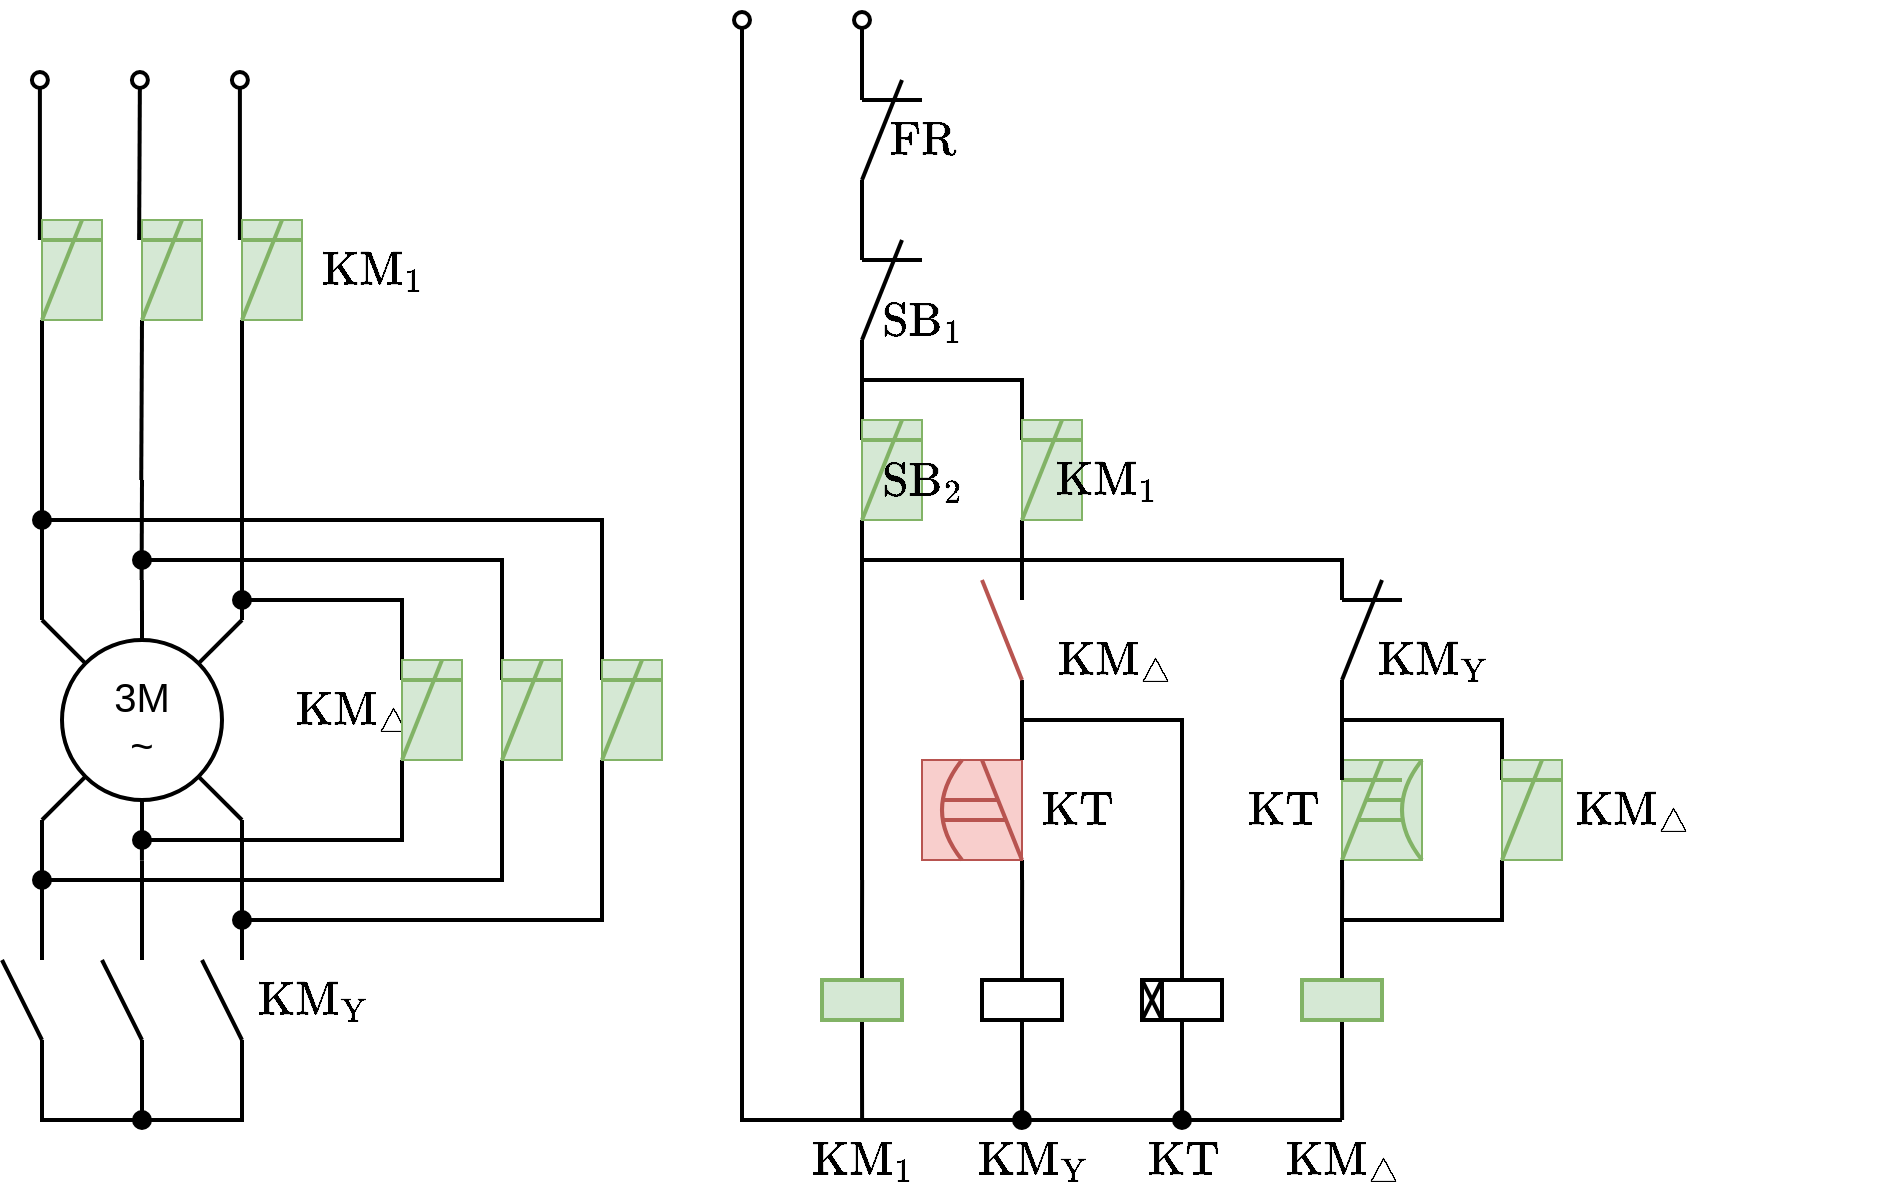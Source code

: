 <mxfile version="24.2.5" type="device">
  <diagram name="Page-1" id="7e0a89b8-554c-2b80-1dc8-d5c74ca68de4">
    <mxGraphModel dx="524" dy="919" grid="1" gridSize="10" guides="1" tooltips="1" connect="1" arrows="1" fold="1" page="1" pageScale="1" pageWidth="1100" pageHeight="850" background="none" math="1" shadow="0">
      <root>
        <mxCell id="0" />
        <mxCell id="1" parent="0" />
        <mxCell id="dWb-elCGC37nOu2pz1n8-22" value="" style="edgeStyle=none;orthogonalLoop=1;jettySize=auto;html=1;rounded=0;strokeWidth=2;endArrow=none;endFill=0;" parent="1" edge="1">
          <mxGeometry width="80" relative="1" as="geometry">
            <mxPoint x="110" y="690" as="sourcePoint" />
            <mxPoint x="210" y="690" as="targetPoint" />
            <Array as="points">
              <mxPoint x="110" y="730" />
              <mxPoint x="210" y="730" />
            </Array>
          </mxGeometry>
        </mxCell>
        <mxCell id="dWb-elCGC37nOu2pz1n8-23" value="" style="edgeStyle=none;orthogonalLoop=1;jettySize=auto;html=1;rounded=0;strokeWidth=2;endArrow=oval;endFill=1;startSize=8;endSize=8;" parent="1" edge="1">
          <mxGeometry width="80" relative="1" as="geometry">
            <mxPoint x="160" y="690" as="sourcePoint" />
            <mxPoint x="160" y="730" as="targetPoint" />
            <Array as="points" />
          </mxGeometry>
        </mxCell>
        <mxCell id="dWb-elCGC37nOu2pz1n8-24" value="" style="edgeStyle=none;orthogonalLoop=1;jettySize=auto;html=1;rounded=0;endArrow=none;endFill=0;strokeWidth=2;" parent="1" edge="1">
          <mxGeometry width="80" relative="1" as="geometry">
            <mxPoint x="110" y="690" as="sourcePoint" />
            <mxPoint x="90" y="650" as="targetPoint" />
            <Array as="points" />
          </mxGeometry>
        </mxCell>
        <mxCell id="dWb-elCGC37nOu2pz1n8-25" value="" style="edgeStyle=none;orthogonalLoop=1;jettySize=auto;html=1;rounded=0;endArrow=none;endFill=0;strokeWidth=2;" parent="1" edge="1">
          <mxGeometry width="80" relative="1" as="geometry">
            <mxPoint x="160" y="690" as="sourcePoint" />
            <mxPoint x="140" y="650" as="targetPoint" />
            <Array as="points" />
          </mxGeometry>
        </mxCell>
        <mxCell id="dWb-elCGC37nOu2pz1n8-26" value="" style="edgeStyle=none;orthogonalLoop=1;jettySize=auto;html=1;rounded=0;endArrow=none;endFill=0;strokeWidth=2;" parent="1" edge="1">
          <mxGeometry width="80" relative="1" as="geometry">
            <mxPoint x="210" y="690" as="sourcePoint" />
            <mxPoint x="190" y="650" as="targetPoint" />
            <Array as="points" />
          </mxGeometry>
        </mxCell>
        <mxCell id="dWb-elCGC37nOu2pz1n8-27" value="&lt;font style=&quot;font-size: 20px;&quot;&gt;$$\mathrm{KM_Y}$$&lt;/font&gt;" style="text;html=1;align=center;verticalAlign=middle;resizable=0;points=[];autosize=1;strokeColor=none;fillColor=none;" parent="1" vertex="1">
          <mxGeometry x="140" y="650" width="210" height="40" as="geometry" />
        </mxCell>
        <mxCell id="dWb-elCGC37nOu2pz1n8-35" value="" style="group" parent="1" vertex="1" connectable="0">
          <mxGeometry x="110" y="410" width="100.0" height="240" as="geometry" />
        </mxCell>
        <mxCell id="dWb-elCGC37nOu2pz1n8-36" value="" style="group" parent="dWb-elCGC37nOu2pz1n8-35" vertex="1" connectable="0">
          <mxGeometry x="5.684e-14" y="50.0" width="100" height="140.161" as="geometry" />
        </mxCell>
        <mxCell id="dWb-elCGC37nOu2pz1n8-37" style="rounded=0;orthogonalLoop=1;jettySize=auto;html=1;exitX=1;exitY=1;exitDx=0;exitDy=0;endArrow=none;endFill=0;strokeWidth=2;" parent="dWb-elCGC37nOu2pz1n8-36" source="dWb-elCGC37nOu2pz1n8-43" edge="1">
          <mxGeometry relative="1" as="geometry">
            <mxPoint x="100" y="120.0" as="targetPoint" />
          </mxGeometry>
        </mxCell>
        <mxCell id="dWb-elCGC37nOu2pz1n8-38" style="rounded=0;orthogonalLoop=1;jettySize=auto;html=1;exitX=1;exitY=0;exitDx=0;exitDy=0;endArrow=none;endFill=0;strokeWidth=2;" parent="dWb-elCGC37nOu2pz1n8-36" source="dWb-elCGC37nOu2pz1n8-43" edge="1">
          <mxGeometry relative="1" as="geometry">
            <mxPoint x="100" y="20.0" as="targetPoint" />
          </mxGeometry>
        </mxCell>
        <mxCell id="dWb-elCGC37nOu2pz1n8-39" style="rounded=0;orthogonalLoop=1;jettySize=auto;html=1;exitX=0.5;exitY=0;exitDx=0;exitDy=0;endArrow=none;endFill=0;strokeWidth=2;" parent="dWb-elCGC37nOu2pz1n8-36" source="dWb-elCGC37nOu2pz1n8-43" edge="1">
          <mxGeometry relative="1" as="geometry">
            <mxPoint x="49.968" as="targetPoint" />
          </mxGeometry>
        </mxCell>
        <mxCell id="dWb-elCGC37nOu2pz1n8-40" style="rounded=0;orthogonalLoop=1;jettySize=auto;html=1;exitX=0.5;exitY=1;exitDx=0;exitDy=0;endArrow=none;endFill=0;strokeWidth=2;" parent="dWb-elCGC37nOu2pz1n8-36" source="dWb-elCGC37nOu2pz1n8-43" edge="1">
          <mxGeometry relative="1" as="geometry">
            <mxPoint x="49.968" y="140.161" as="targetPoint" />
          </mxGeometry>
        </mxCell>
        <mxCell id="dWb-elCGC37nOu2pz1n8-41" style="rounded=0;orthogonalLoop=1;jettySize=auto;html=1;exitX=0;exitY=1;exitDx=0;exitDy=0;endArrow=none;endFill=0;strokeWidth=2;" parent="dWb-elCGC37nOu2pz1n8-36" source="dWb-elCGC37nOu2pz1n8-43" edge="1">
          <mxGeometry relative="1" as="geometry">
            <mxPoint y="120.0" as="targetPoint" />
          </mxGeometry>
        </mxCell>
        <mxCell id="dWb-elCGC37nOu2pz1n8-42" style="rounded=0;orthogonalLoop=1;jettySize=auto;html=1;exitX=0;exitY=0;exitDx=0;exitDy=0;endArrow=none;endFill=0;strokeWidth=2;" parent="dWb-elCGC37nOu2pz1n8-36" source="dWb-elCGC37nOu2pz1n8-43" edge="1">
          <mxGeometry relative="1" as="geometry">
            <mxPoint y="20.0" as="targetPoint" />
          </mxGeometry>
        </mxCell>
        <mxCell id="dWb-elCGC37nOu2pz1n8-43" value="&lt;font style=&quot;font-size: 20px;&quot;&gt;3M&lt;/font&gt;&lt;div&gt;&lt;span style=&quot;font-size: 20px;&quot;&gt;~&lt;/span&gt;&lt;/div&gt;" style="ellipse;whiteSpace=wrap;html=1;aspect=fixed;strokeWidth=2;" parent="dWb-elCGC37nOu2pz1n8-36" vertex="1">
          <mxGeometry x="10.0" y="30.0" width="80" height="80" as="geometry" />
        </mxCell>
        <mxCell id="dWb-elCGC37nOu2pz1n8-44" value="" style="edgeStyle=none;orthogonalLoop=1;jettySize=auto;html=1;rounded=0;strokeWidth=2;endArrow=none;endFill=0;" parent="dWb-elCGC37nOu2pz1n8-35" edge="1">
          <mxGeometry width="80" relative="1" as="geometry">
            <mxPoint y="70" as="sourcePoint" />
            <mxPoint as="targetPoint" />
            <Array as="points" />
          </mxGeometry>
        </mxCell>
        <mxCell id="dWb-elCGC37nOu2pz1n8-46" value="" style="edgeStyle=none;orthogonalLoop=1;jettySize=auto;html=1;rounded=0;strokeWidth=2;endArrow=none;endFill=0;" parent="dWb-elCGC37nOu2pz1n8-35" edge="1">
          <mxGeometry width="80" relative="1" as="geometry">
            <mxPoint x="100" y="70" as="sourcePoint" />
            <mxPoint x="100" as="targetPoint" />
            <Array as="points" />
          </mxGeometry>
        </mxCell>
        <mxCell id="dWb-elCGC37nOu2pz1n8-48" value="" style="edgeStyle=none;orthogonalLoop=1;jettySize=auto;html=1;rounded=0;strokeWidth=2;endArrow=none;endFill=0;" parent="dWb-elCGC37nOu2pz1n8-35" edge="1">
          <mxGeometry width="80" relative="1" as="geometry">
            <mxPoint x="49.8" y="50" as="sourcePoint" />
            <mxPoint x="50" as="targetPoint" />
            <Array as="points" />
          </mxGeometry>
        </mxCell>
        <mxCell id="dWb-elCGC37nOu2pz1n8-50" value="" style="edgeStyle=none;orthogonalLoop=1;jettySize=auto;html=1;rounded=0;strokeWidth=2;endArrow=none;endFill=0;" parent="dWb-elCGC37nOu2pz1n8-35" edge="1">
          <mxGeometry width="80" relative="1" as="geometry">
            <mxPoint y="240" as="sourcePoint" />
            <mxPoint y="170" as="targetPoint" />
            <Array as="points" />
          </mxGeometry>
        </mxCell>
        <mxCell id="dWb-elCGC37nOu2pz1n8-52" value="" style="edgeStyle=none;orthogonalLoop=1;jettySize=auto;html=1;rounded=0;strokeWidth=2;endArrow=none;endFill=0;" parent="dWb-elCGC37nOu2pz1n8-35" edge="1">
          <mxGeometry width="80" relative="1" as="geometry">
            <mxPoint x="100" y="240" as="sourcePoint" />
            <mxPoint x="100" y="170" as="targetPoint" />
            <Array as="points" />
          </mxGeometry>
        </mxCell>
        <mxCell id="dWb-elCGC37nOu2pz1n8-54" value="" style="edgeStyle=none;orthogonalLoop=1;jettySize=auto;html=1;rounded=0;strokeWidth=2;endArrow=none;endFill=0;" parent="dWb-elCGC37nOu2pz1n8-35" edge="1">
          <mxGeometry width="80" relative="1" as="geometry">
            <mxPoint x="50" y="240" as="sourcePoint" />
            <mxPoint x="50" y="190.16" as="targetPoint" />
            <Array as="points" />
          </mxGeometry>
        </mxCell>
        <mxCell id="dWb-elCGC37nOu2pz1n8-61" value="" style="edgeStyle=none;orthogonalLoop=1;jettySize=auto;html=1;rounded=0;strokeWidth=2;endArrow=none;endFill=0;startArrow=oval;startFill=1;startSize=8;" parent="dWb-elCGC37nOu2pz1n8-35" edge="1">
          <mxGeometry width="80" relative="1" as="geometry">
            <mxPoint y="20" as="sourcePoint" />
            <mxPoint x="280" y="100" as="targetPoint" />
            <Array as="points">
              <mxPoint x="280" y="20" />
            </Array>
          </mxGeometry>
        </mxCell>
        <mxCell id="dWb-elCGC37nOu2pz1n8-63" value="" style="edgeStyle=none;orthogonalLoop=1;jettySize=auto;html=1;rounded=0;strokeWidth=2;endArrow=none;endFill=0;startArrow=oval;startFill=1;startSize=8;" parent="1" edge="1">
          <mxGeometry width="80" relative="1" as="geometry">
            <mxPoint x="210" y="470" as="sourcePoint" />
            <mxPoint x="290" y="510" as="targetPoint" />
            <Array as="points">
              <mxPoint x="290" y="470" />
            </Array>
          </mxGeometry>
        </mxCell>
        <mxCell id="dWb-elCGC37nOu2pz1n8-67" value="&lt;font style=&quot;font-size: 20px;&quot;&gt;$$\mathrm{KM_\triangle}$$&lt;/font&gt;" style="text;html=1;align=center;verticalAlign=middle;resizable=0;points=[];autosize=1;strokeColor=none;fillColor=none;" parent="1" vertex="1">
          <mxGeometry x="130" y="505" width="270" height="40" as="geometry" />
        </mxCell>
        <mxCell id="dWb-elCGC37nOu2pz1n8-62" value="" style="edgeStyle=none;orthogonalLoop=1;jettySize=auto;html=1;rounded=0;strokeWidth=2;endArrow=none;endFill=0;startArrow=oval;startFill=1;startSize=8;" parent="1" edge="1">
          <mxGeometry width="80" relative="1" as="geometry">
            <mxPoint x="160" y="450" as="sourcePoint" />
            <mxPoint x="340" y="510" as="targetPoint" />
            <Array as="points">
              <mxPoint x="340" y="450" />
            </Array>
          </mxGeometry>
        </mxCell>
        <mxCell id="dWb-elCGC37nOu2pz1n8-68" value="" style="edgeStyle=none;orthogonalLoop=1;jettySize=auto;html=1;rounded=0;strokeWidth=2;endArrow=oval;endFill=1;endSize=8;" parent="1" edge="1">
          <mxGeometry width="80" relative="1" as="geometry">
            <mxPoint x="290" y="550" as="sourcePoint" />
            <mxPoint x="160" y="590" as="targetPoint" />
            <Array as="points">
              <mxPoint x="290" y="590" />
            </Array>
          </mxGeometry>
        </mxCell>
        <mxCell id="dWb-elCGC37nOu2pz1n8-69" value="" style="edgeStyle=none;orthogonalLoop=1;jettySize=auto;html=1;rounded=0;strokeWidth=2;endArrow=oval;endFill=1;endSize=8;" parent="1" edge="1">
          <mxGeometry width="80" relative="1" as="geometry">
            <mxPoint x="340" y="550" as="sourcePoint" />
            <mxPoint x="110" y="610" as="targetPoint" />
            <Array as="points">
              <mxPoint x="340" y="610" />
            </Array>
          </mxGeometry>
        </mxCell>
        <mxCell id="dWb-elCGC37nOu2pz1n8-70" value="" style="edgeStyle=none;orthogonalLoop=1;jettySize=auto;html=1;rounded=0;strokeWidth=2;endArrow=oval;endFill=1;endSize=8;" parent="1" edge="1">
          <mxGeometry width="80" relative="1" as="geometry">
            <mxPoint x="390" y="550" as="sourcePoint" />
            <mxPoint x="210" y="630" as="targetPoint" />
            <Array as="points">
              <mxPoint x="390" y="630" />
            </Array>
          </mxGeometry>
        </mxCell>
        <mxCell id="dWb-elCGC37nOu2pz1n8-73" value="" style="edgeStyle=none;orthogonalLoop=1;jettySize=auto;html=1;rounded=0;endArrow=none;endFill=0;strokeWidth=2;" parent="1" edge="1">
          <mxGeometry width="80" relative="1" as="geometry">
            <mxPoint x="110" y="410" as="sourcePoint" />
            <mxPoint x="110" y="330" as="targetPoint" />
            <Array as="points" />
          </mxGeometry>
        </mxCell>
        <mxCell id="dWb-elCGC37nOu2pz1n8-74" value="" style="edgeStyle=none;orthogonalLoop=1;jettySize=auto;html=1;rounded=0;endArrow=none;endFill=0;strokeWidth=2;" parent="1" edge="1">
          <mxGeometry width="80" relative="1" as="geometry">
            <mxPoint x="159.62" y="410" as="sourcePoint" />
            <mxPoint x="160" y="330" as="targetPoint" />
            <Array as="points" />
          </mxGeometry>
        </mxCell>
        <mxCell id="dWb-elCGC37nOu2pz1n8-75" value="" style="edgeStyle=none;orthogonalLoop=1;jettySize=auto;html=1;rounded=0;endArrow=none;endFill=0;strokeWidth=2;" parent="1" edge="1">
          <mxGeometry width="80" relative="1" as="geometry">
            <mxPoint x="210" y="410" as="sourcePoint" />
            <mxPoint x="210" y="330" as="targetPoint" />
            <Array as="points" />
          </mxGeometry>
        </mxCell>
        <mxCell id="dWb-elCGC37nOu2pz1n8-79" value="&lt;font style=&quot;font-size: 20px;&quot;&gt;$$\mathrm{KM_1}$$&lt;/font&gt;" style="text;html=1;align=center;verticalAlign=middle;resizable=0;points=[];autosize=1;strokeColor=none;fillColor=none;" parent="1" vertex="1">
          <mxGeometry x="170" y="285" width="210" height="40" as="geometry" />
        </mxCell>
        <mxCell id="dWb-elCGC37nOu2pz1n8-80" value="" style="edgeStyle=none;orthogonalLoop=1;jettySize=auto;html=1;rounded=0;endArrow=oval;endFill=0;strokeWidth=2;endSize=8;startSize=8;" parent="1" edge="1">
          <mxGeometry width="80" relative="1" as="geometry">
            <mxPoint x="108.95" y="290" as="sourcePoint" />
            <mxPoint x="108.95" y="210" as="targetPoint" />
            <Array as="points" />
          </mxGeometry>
        </mxCell>
        <mxCell id="dWb-elCGC37nOu2pz1n8-81" value="" style="edgeStyle=none;orthogonalLoop=1;jettySize=auto;html=1;rounded=0;endArrow=oval;endFill=0;strokeWidth=2;endSize=8;startSize=8;" parent="1" edge="1">
          <mxGeometry width="80" relative="1" as="geometry">
            <mxPoint x="158.57" y="290" as="sourcePoint" />
            <mxPoint x="158.95" y="210" as="targetPoint" />
            <Array as="points" />
          </mxGeometry>
        </mxCell>
        <mxCell id="dWb-elCGC37nOu2pz1n8-82" value="" style="edgeStyle=none;orthogonalLoop=1;jettySize=auto;html=1;rounded=0;endArrow=oval;endFill=0;strokeWidth=2;endSize=8;startSize=8;" parent="1" edge="1">
          <mxGeometry width="80" relative="1" as="geometry">
            <mxPoint x="208.95" y="290" as="sourcePoint" />
            <mxPoint x="208.95" y="210" as="targetPoint" />
            <Array as="points" />
          </mxGeometry>
        </mxCell>
        <mxCell id="dWb-elCGC37nOu2pz1n8-105" value="" style="group" parent="1" vertex="1" connectable="0">
          <mxGeometry x="660" y="610" width="40" height="120" as="geometry" />
        </mxCell>
        <mxCell id="dWb-elCGC37nOu2pz1n8-84" style="edgeStyle=orthogonalEdgeStyle;rounded=0;orthogonalLoop=1;jettySize=auto;html=1;exitX=0.5;exitY=1;exitDx=0;exitDy=0;strokeWidth=2;endArrow=none;endFill=0;" parent="dWb-elCGC37nOu2pz1n8-105" source="dWb-elCGC37nOu2pz1n8-83" edge="1">
          <mxGeometry relative="1" as="geometry">
            <mxPoint x="20.051" y="120" as="targetPoint" />
          </mxGeometry>
        </mxCell>
        <mxCell id="dWb-elCGC37nOu2pz1n8-85" style="edgeStyle=orthogonalEdgeStyle;rounded=0;orthogonalLoop=1;jettySize=auto;html=1;exitX=0.5;exitY=0;exitDx=0;exitDy=0;strokeWidth=2;endArrow=none;endFill=0;" parent="dWb-elCGC37nOu2pz1n8-105" source="dWb-elCGC37nOu2pz1n8-83" edge="1">
          <mxGeometry relative="1" as="geometry">
            <mxPoint x="20.051" as="targetPoint" />
          </mxGeometry>
        </mxCell>
        <mxCell id="dWb-elCGC37nOu2pz1n8-83" value="" style="rounded=0;whiteSpace=wrap;html=1;strokeWidth=2;" parent="dWb-elCGC37nOu2pz1n8-105" vertex="1">
          <mxGeometry y="50" width="40" height="20" as="geometry" />
        </mxCell>
        <mxCell id="dWb-elCGC37nOu2pz1n8-86" style="edgeStyle=orthogonalEdgeStyle;rounded=0;orthogonalLoop=1;jettySize=auto;html=1;exitX=0.25;exitY=0;exitDx=0;exitDy=0;entryX=0.25;entryY=1;entryDx=0;entryDy=0;strokeWidth=2;endArrow=none;endFill=0;" parent="dWb-elCGC37nOu2pz1n8-105" source="dWb-elCGC37nOu2pz1n8-83" target="dWb-elCGC37nOu2pz1n8-83" edge="1">
          <mxGeometry relative="1" as="geometry" />
        </mxCell>
        <mxCell id="dWb-elCGC37nOu2pz1n8-87" style="rounded=0;orthogonalLoop=1;jettySize=auto;html=1;exitX=0;exitY=1;exitDx=0;exitDy=0;entryX=0.25;entryY=0;entryDx=0;entryDy=0;strokeWidth=2;endArrow=none;endFill=0;" parent="dWb-elCGC37nOu2pz1n8-105" source="dWb-elCGC37nOu2pz1n8-83" target="dWb-elCGC37nOu2pz1n8-83" edge="1">
          <mxGeometry relative="1" as="geometry" />
        </mxCell>
        <mxCell id="dWb-elCGC37nOu2pz1n8-88" style="rounded=0;orthogonalLoop=1;jettySize=auto;html=1;exitX=0;exitY=0;exitDx=0;exitDy=0;entryX=0.25;entryY=1;entryDx=0;entryDy=0;endArrow=none;endFill=0;strokeWidth=2;" parent="dWb-elCGC37nOu2pz1n8-105" source="dWb-elCGC37nOu2pz1n8-83" target="dWb-elCGC37nOu2pz1n8-83" edge="1">
          <mxGeometry relative="1" as="geometry" />
        </mxCell>
        <mxCell id="dWb-elCGC37nOu2pz1n8-106" value="" style="group" parent="1" vertex="1" connectable="0">
          <mxGeometry x="500" y="610" width="40" height="120" as="geometry" />
        </mxCell>
        <mxCell id="dWb-elCGC37nOu2pz1n8-99" style="edgeStyle=orthogonalEdgeStyle;rounded=0;orthogonalLoop=1;jettySize=auto;html=1;exitX=0.5;exitY=1;exitDx=0;exitDy=0;strokeWidth=2;endArrow=none;endFill=0;" parent="dWb-elCGC37nOu2pz1n8-106" source="dWb-elCGC37nOu2pz1n8-101" edge="1">
          <mxGeometry relative="1" as="geometry">
            <mxPoint x="20.051" y="120" as="targetPoint" />
          </mxGeometry>
        </mxCell>
        <mxCell id="dWb-elCGC37nOu2pz1n8-100" style="edgeStyle=orthogonalEdgeStyle;rounded=0;orthogonalLoop=1;jettySize=auto;html=1;exitX=0.5;exitY=0;exitDx=0;exitDy=0;strokeWidth=2;endArrow=none;endFill=0;" parent="dWb-elCGC37nOu2pz1n8-106" source="dWb-elCGC37nOu2pz1n8-101" edge="1">
          <mxGeometry relative="1" as="geometry">
            <mxPoint x="20.051" as="targetPoint" />
          </mxGeometry>
        </mxCell>
        <mxCell id="dWb-elCGC37nOu2pz1n8-101" value="" style="rounded=0;whiteSpace=wrap;html=1;strokeWidth=2;fillColor=#d5e8d4;strokeColor=#82b366;" parent="dWb-elCGC37nOu2pz1n8-106" vertex="1">
          <mxGeometry y="50" width="40" height="20" as="geometry" />
        </mxCell>
        <mxCell id="dWb-elCGC37nOu2pz1n8-112" value="" style="group" parent="1" vertex="1" connectable="0">
          <mxGeometry x="580" y="610" width="40" height="120" as="geometry" />
        </mxCell>
        <mxCell id="dWb-elCGC37nOu2pz1n8-113" style="edgeStyle=orthogonalEdgeStyle;rounded=0;orthogonalLoop=1;jettySize=auto;html=1;exitX=0.5;exitY=1;exitDx=0;exitDy=0;strokeWidth=2;endArrow=none;endFill=0;" parent="dWb-elCGC37nOu2pz1n8-112" source="dWb-elCGC37nOu2pz1n8-115" edge="1">
          <mxGeometry relative="1" as="geometry">
            <mxPoint x="20.051" y="120" as="targetPoint" />
          </mxGeometry>
        </mxCell>
        <mxCell id="dWb-elCGC37nOu2pz1n8-114" style="edgeStyle=orthogonalEdgeStyle;rounded=0;orthogonalLoop=1;jettySize=auto;html=1;exitX=0.5;exitY=0;exitDx=0;exitDy=0;strokeWidth=2;endArrow=none;endFill=0;" parent="dWb-elCGC37nOu2pz1n8-112" source="dWb-elCGC37nOu2pz1n8-115" edge="1">
          <mxGeometry relative="1" as="geometry">
            <mxPoint x="20.051" as="targetPoint" />
          </mxGeometry>
        </mxCell>
        <mxCell id="dWb-elCGC37nOu2pz1n8-115" value="" style="rounded=0;whiteSpace=wrap;html=1;strokeWidth=2;" parent="dWb-elCGC37nOu2pz1n8-112" vertex="1">
          <mxGeometry y="50" width="40" height="20" as="geometry" />
        </mxCell>
        <mxCell id="dWb-elCGC37nOu2pz1n8-122" value="" style="endArrow=none;html=1;rounded=0;strokeWidth=2;startArrow=oval;startFill=1;endSize=8;startSize=8;" parent="dWb-elCGC37nOu2pz1n8-112" edge="1">
          <mxGeometry width="50" height="50" relative="1" as="geometry">
            <mxPoint x="20" y="120" as="sourcePoint" />
            <mxPoint x="180" y="120" as="targetPoint" />
          </mxGeometry>
        </mxCell>
        <mxCell id="dWb-elCGC37nOu2pz1n8-155" value="" style="edgeStyle=none;orthogonalLoop=1;jettySize=auto;html=1;rounded=0;strokeWidth=2;endArrow=none;endFill=0;" parent="dWb-elCGC37nOu2pz1n8-112" edge="1">
          <mxGeometry width="80" relative="1" as="geometry">
            <mxPoint x="20" as="sourcePoint" />
            <mxPoint x="20" y="-10" as="targetPoint" />
            <Array as="points" />
          </mxGeometry>
        </mxCell>
        <mxCell id="dWb-elCGC37nOu2pz1n8-116" value="" style="group" parent="1" vertex="1" connectable="0">
          <mxGeometry x="740" y="610" width="40" height="120" as="geometry" />
        </mxCell>
        <mxCell id="dWb-elCGC37nOu2pz1n8-117" style="edgeStyle=orthogonalEdgeStyle;rounded=0;orthogonalLoop=1;jettySize=auto;html=1;exitX=0.5;exitY=1;exitDx=0;exitDy=0;strokeWidth=2;endArrow=none;endFill=0;" parent="dWb-elCGC37nOu2pz1n8-116" source="dWb-elCGC37nOu2pz1n8-119" edge="1">
          <mxGeometry relative="1" as="geometry">
            <mxPoint x="20.051" y="120" as="targetPoint" />
          </mxGeometry>
        </mxCell>
        <mxCell id="dWb-elCGC37nOu2pz1n8-118" style="edgeStyle=orthogonalEdgeStyle;rounded=0;orthogonalLoop=1;jettySize=auto;html=1;exitX=0.5;exitY=0;exitDx=0;exitDy=0;strokeWidth=2;endArrow=none;endFill=0;" parent="dWb-elCGC37nOu2pz1n8-116" source="dWb-elCGC37nOu2pz1n8-119" edge="1">
          <mxGeometry relative="1" as="geometry">
            <mxPoint x="20.051" as="targetPoint" />
          </mxGeometry>
        </mxCell>
        <mxCell id="dWb-elCGC37nOu2pz1n8-119" value="" style="rounded=0;whiteSpace=wrap;html=1;strokeWidth=2;fillColor=#d5e8d4;strokeColor=#82b366;" parent="dWb-elCGC37nOu2pz1n8-116" vertex="1">
          <mxGeometry y="50" width="40" height="20" as="geometry" />
        </mxCell>
        <mxCell id="dWb-elCGC37nOu2pz1n8-121" value="" style="endArrow=oval;html=1;rounded=0;strokeWidth=2;endFill=1;endSize=8;startSize=8;" parent="1" edge="1">
          <mxGeometry width="50" height="50" relative="1" as="geometry">
            <mxPoint x="520" y="730" as="sourcePoint" />
            <mxPoint x="680" y="730" as="targetPoint" />
          </mxGeometry>
        </mxCell>
        <mxCell id="dWb-elCGC37nOu2pz1n8-123" value="&lt;font style=&quot;font-size: 20px;&quot;&gt;$$\mathrm{KM_1}$$&lt;/font&gt;" style="text;html=1;align=center;verticalAlign=middle;resizable=0;points=[];autosize=1;strokeColor=none;fillColor=none;" parent="1" vertex="1">
          <mxGeometry x="415" y="730" width="210" height="40" as="geometry" />
        </mxCell>
        <mxCell id="dWb-elCGC37nOu2pz1n8-124" value="&lt;font style=&quot;font-size: 20px;&quot;&gt;$$\mathrm{KM_Y}$$&lt;/font&gt;" style="text;html=1;align=center;verticalAlign=middle;resizable=0;points=[];autosize=1;strokeColor=none;fillColor=none;" parent="1" vertex="1">
          <mxGeometry x="500" y="730" width="210" height="40" as="geometry" />
        </mxCell>
        <mxCell id="dWb-elCGC37nOu2pz1n8-125" value="&lt;font style=&quot;font-size: 20px;&quot;&gt;$$\mathrm{KM_\triangle}$$&lt;/font&gt;" style="text;html=1;align=center;verticalAlign=middle;resizable=0;points=[];autosize=1;strokeColor=none;fillColor=none;" parent="1" vertex="1">
          <mxGeometry x="625" y="730" width="270" height="40" as="geometry" />
        </mxCell>
        <mxCell id="dWb-elCGC37nOu2pz1n8-126" value="&lt;font style=&quot;font-size: 20px;&quot;&gt;$$\mathrm{KT}$$&lt;/font&gt;" style="text;html=1;align=center;verticalAlign=middle;resizable=0;points=[];autosize=1;strokeColor=none;fillColor=none;" parent="1" vertex="1">
          <mxGeometry x="590" y="730" width="180" height="40" as="geometry" />
        </mxCell>
        <mxCell id="dWb-elCGC37nOu2pz1n8-134" value="" style="group;fillColor=#d5e8d4;strokeColor=#82b366;" parent="1" vertex="1" connectable="0">
          <mxGeometry x="760" y="550" width="40" height="50" as="geometry" />
        </mxCell>
        <mxCell id="dWb-elCGC37nOu2pz1n8-107" value="" style="group" parent="dWb-elCGC37nOu2pz1n8-134" vertex="1" connectable="0">
          <mxGeometry width="40" height="50" as="geometry" />
        </mxCell>
        <mxCell id="dWb-elCGC37nOu2pz1n8-89" value="" style="endArrow=none;html=1;rounded=0;strokeWidth=2;fillColor=#d5e8d4;strokeColor=#82b366;" parent="dWb-elCGC37nOu2pz1n8-107" edge="1">
          <mxGeometry width="50" height="50" relative="1" as="geometry">
            <mxPoint x="8" y="30" as="sourcePoint" />
            <mxPoint x="30" y="30" as="targetPoint" />
          </mxGeometry>
        </mxCell>
        <mxCell id="dWb-elCGC37nOu2pz1n8-90" value="" style="endArrow=none;html=1;rounded=0;strokeWidth=2;fillColor=#d5e8d4;strokeColor=#82b366;" parent="dWb-elCGC37nOu2pz1n8-107" edge="1">
          <mxGeometry width="50" height="50" relative="1" as="geometry">
            <mxPoint x="12" y="20" as="sourcePoint" />
            <mxPoint x="30" y="20" as="targetPoint" />
          </mxGeometry>
        </mxCell>
        <mxCell id="dWb-elCGC37nOu2pz1n8-92" value="" style="endArrow=none;html=1;rounded=0;strokeColor=#82b366;curved=1;strokeWidth=2;fillColor=#d5e8d4;" parent="dWb-elCGC37nOu2pz1n8-107" edge="1">
          <mxGeometry width="50" height="50" relative="1" as="geometry">
            <mxPoint x="40" y="50" as="sourcePoint" />
            <mxPoint x="40" as="targetPoint" />
            <Array as="points">
              <mxPoint x="20" y="25" />
            </Array>
          </mxGeometry>
        </mxCell>
        <mxCell id="dWb-elCGC37nOu2pz1n8-111" value="" style="group" parent="dWb-elCGC37nOu2pz1n8-134" vertex="1" connectable="0">
          <mxGeometry width="30" height="50" as="geometry" />
        </mxCell>
        <mxCell id="dWb-elCGC37nOu2pz1n8-109" value="" style="endArrow=none;html=1;rounded=0;strokeWidth=2;fillColor=#d5e8d4;strokeColor=#82b366;" parent="dWb-elCGC37nOu2pz1n8-111" edge="1">
          <mxGeometry width="50" height="50" relative="1" as="geometry">
            <mxPoint y="50" as="sourcePoint" />
            <mxPoint x="20" as="targetPoint" />
          </mxGeometry>
        </mxCell>
        <mxCell id="dWb-elCGC37nOu2pz1n8-110" value="" style="endArrow=none;html=1;rounded=0;strokeWidth=2;fillColor=#d5e8d4;strokeColor=#82b366;" parent="dWb-elCGC37nOu2pz1n8-111" edge="1">
          <mxGeometry width="50" height="50" relative="1" as="geometry">
            <mxPoint y="10" as="sourcePoint" />
            <mxPoint x="30" y="10" as="targetPoint" />
          </mxGeometry>
        </mxCell>
        <mxCell id="dWb-elCGC37nOu2pz1n8-135" value="" style="group;fillColor=#f8cecc;strokeColor=#b85450;" parent="1" vertex="1" connectable="0">
          <mxGeometry x="550" y="550" width="50" height="50" as="geometry" />
        </mxCell>
        <mxCell id="dWb-elCGC37nOu2pz1n8-108" value="" style="group" parent="dWb-elCGC37nOu2pz1n8-135" vertex="1" connectable="0">
          <mxGeometry width="40" height="50" as="geometry" />
        </mxCell>
        <mxCell id="dWb-elCGC37nOu2pz1n8-93" value="" style="endArrow=none;html=1;rounded=0;strokeWidth=2;fillColor=#f8cecc;strokeColor=#b85450;" parent="dWb-elCGC37nOu2pz1n8-108" edge="1">
          <mxGeometry width="50" height="50" relative="1" as="geometry">
            <mxPoint x="10" y="30" as="sourcePoint" />
            <mxPoint x="42" y="30" as="targetPoint" />
          </mxGeometry>
        </mxCell>
        <mxCell id="dWb-elCGC37nOu2pz1n8-94" value="" style="endArrow=none;html=1;rounded=0;strokeWidth=2;fillColor=#f8cecc;strokeColor=#b85450;" parent="dWb-elCGC37nOu2pz1n8-108" edge="1">
          <mxGeometry width="50" height="50" relative="1" as="geometry">
            <mxPoint x="10" y="20" as="sourcePoint" />
            <mxPoint x="38" y="20" as="targetPoint" />
          </mxGeometry>
        </mxCell>
        <mxCell id="dWb-elCGC37nOu2pz1n8-95" value="" style="endArrow=none;html=1;rounded=0;strokeColor=#b85450;curved=1;strokeWidth=2;fillColor=#f8cecc;" parent="dWb-elCGC37nOu2pz1n8-108" edge="1">
          <mxGeometry width="50" height="50" relative="1" as="geometry">
            <mxPoint x="20" y="50" as="sourcePoint" />
            <mxPoint x="20" as="targetPoint" />
            <Array as="points">
              <mxPoint y="25" />
            </Array>
          </mxGeometry>
        </mxCell>
        <mxCell id="dWb-elCGC37nOu2pz1n8-132" value="" style="endArrow=none;html=1;rounded=0;strokeWidth=2;fillColor=#f8cecc;strokeColor=#b85450;" parent="dWb-elCGC37nOu2pz1n8-135" edge="1">
          <mxGeometry width="50" height="50" relative="1" as="geometry">
            <mxPoint x="50" y="50" as="sourcePoint" />
            <mxPoint x="30" as="targetPoint" />
          </mxGeometry>
        </mxCell>
        <mxCell id="dWb-elCGC37nOu2pz1n8-139" value="" style="group" parent="1" vertex="1" connectable="0">
          <mxGeometry x="760" y="460" width="30" height="50" as="geometry" />
        </mxCell>
        <mxCell id="dWb-elCGC37nOu2pz1n8-140" value="" style="endArrow=none;html=1;rounded=0;strokeWidth=2;" parent="dWb-elCGC37nOu2pz1n8-139" edge="1">
          <mxGeometry width="50" height="50" relative="1" as="geometry">
            <mxPoint y="50" as="sourcePoint" />
            <mxPoint x="20" as="targetPoint" />
          </mxGeometry>
        </mxCell>
        <mxCell id="dWb-elCGC37nOu2pz1n8-141" value="" style="endArrow=none;html=1;rounded=0;strokeWidth=2;" parent="dWb-elCGC37nOu2pz1n8-139" edge="1">
          <mxGeometry width="50" height="50" relative="1" as="geometry">
            <mxPoint y="10" as="sourcePoint" />
            <mxPoint x="30" y="10" as="targetPoint" />
          </mxGeometry>
        </mxCell>
        <mxCell id="dWb-elCGC37nOu2pz1n8-151" value="" style="edgeStyle=none;orthogonalLoop=1;jettySize=auto;html=1;rounded=0;strokeWidth=2;endArrow=none;endFill=0;" parent="1" edge="1">
          <mxGeometry width="80" relative="1" as="geometry">
            <mxPoint x="760" y="610" as="sourcePoint" />
            <mxPoint x="760" y="600" as="targetPoint" />
            <Array as="points" />
          </mxGeometry>
        </mxCell>
        <mxCell id="dWb-elCGC37nOu2pz1n8-152" value="" style="edgeStyle=none;orthogonalLoop=1;jettySize=auto;html=1;rounded=0;strokeWidth=2;endArrow=none;endFill=0;" parent="1" edge="1">
          <mxGeometry width="80" relative="1" as="geometry">
            <mxPoint x="760" y="560" as="sourcePoint" />
            <mxPoint x="760" y="510" as="targetPoint" />
            <Array as="points" />
          </mxGeometry>
        </mxCell>
        <mxCell id="dWb-elCGC37nOu2pz1n8-153" value="" style="edgeStyle=none;orthogonalLoop=1;jettySize=auto;html=1;rounded=0;strokeWidth=2;endArrow=none;endFill=0;" parent="1" edge="1">
          <mxGeometry width="80" relative="1" as="geometry">
            <mxPoint x="840" y="560" as="sourcePoint" />
            <mxPoint x="760" y="530" as="targetPoint" />
            <Array as="points">
              <mxPoint x="840" y="530" />
            </Array>
          </mxGeometry>
        </mxCell>
        <mxCell id="dWb-elCGC37nOu2pz1n8-154" value="" style="edgeStyle=none;orthogonalLoop=1;jettySize=auto;html=1;rounded=0;strokeWidth=2;endArrow=none;endFill=0;" parent="1" edge="1">
          <mxGeometry width="80" relative="1" as="geometry">
            <mxPoint x="680" y="610" as="sourcePoint" />
            <mxPoint x="600" y="530" as="targetPoint" />
            <Array as="points">
              <mxPoint x="680" y="530" />
            </Array>
          </mxGeometry>
        </mxCell>
        <mxCell id="dWb-elCGC37nOu2pz1n8-156" value="" style="edgeStyle=none;orthogonalLoop=1;jettySize=auto;html=1;rounded=0;strokeWidth=2;endArrow=none;endFill=0;" parent="1" edge="1">
          <mxGeometry width="80" relative="1" as="geometry">
            <mxPoint x="520" y="610" as="sourcePoint" />
            <mxPoint x="520" y="430" as="targetPoint" />
            <Array as="points" />
          </mxGeometry>
        </mxCell>
        <mxCell id="dWb-elCGC37nOu2pz1n8-157" value="" style="edgeStyle=none;orthogonalLoop=1;jettySize=auto;html=1;rounded=0;strokeWidth=2;endArrow=none;endFill=0;" parent="1" edge="1">
          <mxGeometry width="80" relative="1" as="geometry">
            <mxPoint x="600" y="550" as="sourcePoint" />
            <mxPoint x="600" y="510" as="targetPoint" />
            <Array as="points" />
          </mxGeometry>
        </mxCell>
        <mxCell id="dWb-elCGC37nOu2pz1n8-159" value="" style="edgeStyle=none;orthogonalLoop=1;jettySize=auto;html=1;rounded=0;strokeWidth=2;endArrow=none;endFill=0;" parent="1" edge="1">
          <mxGeometry width="80" relative="1" as="geometry">
            <mxPoint x="600" y="470" as="sourcePoint" />
            <mxPoint x="600" y="430" as="targetPoint" />
            <Array as="points" />
          </mxGeometry>
        </mxCell>
        <mxCell id="dWb-elCGC37nOu2pz1n8-161" value="" style="edgeStyle=none;orthogonalLoop=1;jettySize=auto;html=1;rounded=0;strokeWidth=2;endArrow=none;endFill=0;" parent="1" edge="1">
          <mxGeometry width="80" relative="1" as="geometry">
            <mxPoint x="760" y="470" as="sourcePoint" />
            <mxPoint x="520" y="450" as="targetPoint" />
            <Array as="points">
              <mxPoint x="760" y="450" />
            </Array>
          </mxGeometry>
        </mxCell>
        <mxCell id="dWb-elCGC37nOu2pz1n8-143" value="" style="group" parent="1" vertex="1" connectable="0">
          <mxGeometry x="520" y="210" width="120" height="50" as="geometry" />
        </mxCell>
        <mxCell id="dWb-elCGC37nOu2pz1n8-144" value="" style="endArrow=none;html=1;rounded=0;strokeWidth=2;" parent="dWb-elCGC37nOu2pz1n8-143" edge="1">
          <mxGeometry width="50" height="50" relative="1" as="geometry">
            <mxPoint y="50" as="sourcePoint" />
            <mxPoint x="20" as="targetPoint" />
          </mxGeometry>
        </mxCell>
        <mxCell id="dWb-elCGC37nOu2pz1n8-145" value="" style="endArrow=none;html=1;rounded=0;strokeWidth=2;" parent="dWb-elCGC37nOu2pz1n8-143" edge="1">
          <mxGeometry width="50" height="50" relative="1" as="geometry">
            <mxPoint y="10" as="sourcePoint" />
            <mxPoint x="30" y="10" as="targetPoint" />
          </mxGeometry>
        </mxCell>
        <mxCell id="dWb-elCGC37nOu2pz1n8-168" value="&lt;font style=&quot;font-size: 20px;&quot;&gt;$$\mathrm{FR}$$&lt;/font&gt;" style="text;html=1;align=center;verticalAlign=middle;resizable=0;points=[];autosize=1;strokeColor=none;fillColor=none;" parent="dWb-elCGC37nOu2pz1n8-143" vertex="1">
          <mxGeometry x="-60" y="10" width="180" height="40" as="geometry" />
        </mxCell>
        <mxCell id="dWb-elCGC37nOu2pz1n8-162" value="" style="edgeStyle=none;orthogonalLoop=1;jettySize=auto;html=1;rounded=0;strokeWidth=2;endArrow=none;endFill=0;" parent="1" edge="1">
          <mxGeometry width="80" relative="1" as="geometry">
            <mxPoint x="520" y="390" as="sourcePoint" />
            <mxPoint x="520" y="340" as="targetPoint" />
            <Array as="points" />
          </mxGeometry>
        </mxCell>
        <mxCell id="dWb-elCGC37nOu2pz1n8-163" value="" style="edgeStyle=none;orthogonalLoop=1;jettySize=auto;html=1;rounded=0;strokeWidth=2;endArrow=none;endFill=0;" parent="1" edge="1">
          <mxGeometry width="80" relative="1" as="geometry">
            <mxPoint x="600" y="390" as="sourcePoint" />
            <mxPoint x="520" y="360" as="targetPoint" />
            <Array as="points">
              <mxPoint x="600" y="360" />
            </Array>
          </mxGeometry>
        </mxCell>
        <mxCell id="dWb-elCGC37nOu2pz1n8-164" value="" style="group" parent="1" vertex="1" connectable="0">
          <mxGeometry x="520" y="290" width="30" height="50" as="geometry" />
        </mxCell>
        <mxCell id="dWb-elCGC37nOu2pz1n8-148" value="" style="endArrow=none;html=1;rounded=0;strokeWidth=2;" parent="dWb-elCGC37nOu2pz1n8-164" edge="1">
          <mxGeometry width="50" height="50" relative="1" as="geometry">
            <mxPoint y="10" as="sourcePoint" />
            <mxPoint x="30" y="10" as="targetPoint" />
          </mxGeometry>
        </mxCell>
        <mxCell id="dWb-elCGC37nOu2pz1n8-147" value="" style="endArrow=none;html=1;rounded=0;strokeWidth=2;" parent="dWb-elCGC37nOu2pz1n8-164" edge="1">
          <mxGeometry width="50" height="50" relative="1" as="geometry">
            <mxPoint y="50" as="sourcePoint" />
            <mxPoint x="20" as="targetPoint" />
          </mxGeometry>
        </mxCell>
        <mxCell id="dWb-elCGC37nOu2pz1n8-165" value="" style="edgeStyle=none;orthogonalLoop=1;jettySize=auto;html=1;rounded=0;strokeWidth=2;endArrow=none;endFill=0;" parent="1" edge="1">
          <mxGeometry width="80" relative="1" as="geometry">
            <mxPoint x="520" y="300" as="sourcePoint" />
            <mxPoint x="520" y="260" as="targetPoint" />
            <Array as="points" />
          </mxGeometry>
        </mxCell>
        <mxCell id="dWb-elCGC37nOu2pz1n8-166" value="" style="edgeStyle=none;orthogonalLoop=1;jettySize=auto;html=1;rounded=0;strokeWidth=2;endArrow=oval;endFill=0;endSize=8;startSize=8;" parent="1" edge="1">
          <mxGeometry width="80" relative="1" as="geometry">
            <mxPoint x="520" y="730" as="sourcePoint" />
            <mxPoint x="460" y="180" as="targetPoint" />
            <Array as="points">
              <mxPoint x="460" y="730" />
            </Array>
          </mxGeometry>
        </mxCell>
        <mxCell id="dWb-elCGC37nOu2pz1n8-167" value="" style="edgeStyle=none;orthogonalLoop=1;jettySize=auto;html=1;rounded=0;strokeWidth=2;endArrow=oval;endFill=0;endSize=8;startSize=8;" parent="1" edge="1">
          <mxGeometry width="80" relative="1" as="geometry">
            <mxPoint x="520" y="220" as="sourcePoint" />
            <mxPoint x="520" y="180" as="targetPoint" />
            <Array as="points" />
          </mxGeometry>
        </mxCell>
        <mxCell id="dWb-elCGC37nOu2pz1n8-169" value="&lt;font style=&quot;font-size: 20px;&quot;&gt;$$\mathrm{SB_1}$$&lt;/font&gt;" style="text;html=1;align=center;verticalAlign=middle;resizable=0;points=[];autosize=1;strokeColor=none;fillColor=none;" parent="1" vertex="1">
          <mxGeometry x="450" y="310" width="200" height="40" as="geometry" />
        </mxCell>
        <mxCell id="dWb-elCGC37nOu2pz1n8-173" value="&lt;font style=&quot;font-size: 20px;&quot;&gt;$$\mathrm{KM_\triangle}$$&lt;/font&gt;" style="text;html=1;align=center;verticalAlign=middle;resizable=0;points=[];autosize=1;strokeColor=none;fillColor=none;" parent="1" vertex="1">
          <mxGeometry x="511" y="480" width="270" height="40" as="geometry" />
        </mxCell>
        <mxCell id="dWb-elCGC37nOu2pz1n8-174" value="&lt;font style=&quot;font-size: 20px;&quot;&gt;$$\mathrm{KM_Y}$$&lt;/font&gt;" style="text;html=1;align=center;verticalAlign=middle;resizable=0;points=[];autosize=1;strokeColor=none;fillColor=none;" parent="1" vertex="1">
          <mxGeometry x="700" y="480" width="210" height="40" as="geometry" />
        </mxCell>
        <mxCell id="dWb-elCGC37nOu2pz1n8-175" value="&lt;font style=&quot;font-size: 20px;&quot;&gt;$$\mathrm{KM_\triangle}$$&lt;/font&gt;" style="text;html=1;align=center;verticalAlign=middle;resizable=0;points=[];autosize=1;strokeColor=none;fillColor=none;" parent="1" vertex="1">
          <mxGeometry x="770" y="555" width="270" height="40" as="geometry" />
        </mxCell>
        <mxCell id="dWb-elCGC37nOu2pz1n8-176" value="&lt;font style=&quot;font-size: 20px;&quot;&gt;$$\mathrm{KT}$$&lt;/font&gt;" style="text;html=1;align=center;verticalAlign=middle;resizable=0;points=[];autosize=1;strokeColor=none;fillColor=none;" parent="1" vertex="1">
          <mxGeometry x="537" y="555" width="180" height="40" as="geometry" />
        </mxCell>
        <mxCell id="dWb-elCGC37nOu2pz1n8-177" value="&lt;font style=&quot;font-size: 20px;&quot;&gt;$$\mathrm{KT}$$&lt;/font&gt;" style="text;html=1;align=center;verticalAlign=middle;resizable=0;points=[];autosize=1;strokeColor=none;fillColor=none;" parent="1" vertex="1">
          <mxGeometry x="640" y="555" width="180" height="40" as="geometry" />
        </mxCell>
        <mxCell id="dWb-elCGC37nOu2pz1n8-180" value="" style="group;fillColor=#d5e8d4;strokeColor=#82b366;" parent="1" vertex="1" connectable="0">
          <mxGeometry x="520" y="380" width="30" height="50" as="geometry" />
        </mxCell>
        <mxCell id="dWb-elCGC37nOu2pz1n8-181" value="" style="endArrow=none;html=1;rounded=0;strokeWidth=2;fillColor=#d5e8d4;strokeColor=#82b366;" parent="dWb-elCGC37nOu2pz1n8-180" edge="1">
          <mxGeometry width="50" height="50" relative="1" as="geometry">
            <mxPoint y="50" as="sourcePoint" />
            <mxPoint x="20" as="targetPoint" />
          </mxGeometry>
        </mxCell>
        <mxCell id="dWb-elCGC37nOu2pz1n8-182" value="" style="endArrow=none;html=1;rounded=0;strokeWidth=2;fillColor=#d5e8d4;strokeColor=#82b366;" parent="dWb-elCGC37nOu2pz1n8-180" edge="1">
          <mxGeometry width="50" height="50" relative="1" as="geometry">
            <mxPoint y="10" as="sourcePoint" />
            <mxPoint x="30" y="10" as="targetPoint" />
          </mxGeometry>
        </mxCell>
        <mxCell id="dWb-elCGC37nOu2pz1n8-150" value="" style="edgeStyle=none;orthogonalLoop=1;jettySize=auto;html=1;rounded=0;strokeWidth=2;endArrow=none;endFill=0;" parent="1" edge="1">
          <mxGeometry width="80" relative="1" as="geometry">
            <mxPoint x="760" y="630" as="sourcePoint" />
            <mxPoint x="840" y="600" as="targetPoint" />
            <Array as="points">
              <mxPoint x="840" y="630" />
            </Array>
          </mxGeometry>
        </mxCell>
        <mxCell id="33V44J9vDsJTcifJYtrd-1" value="" style="group;fillColor=#d5e8d4;strokeColor=#82b366;" parent="1" vertex="1" connectable="0">
          <mxGeometry x="840" y="550" width="30" height="50" as="geometry" />
        </mxCell>
        <mxCell id="33V44J9vDsJTcifJYtrd-2" value="" style="endArrow=none;html=1;rounded=0;strokeWidth=2;fillColor=#d5e8d4;strokeColor=#82b366;" parent="33V44J9vDsJTcifJYtrd-1" edge="1">
          <mxGeometry width="50" height="50" relative="1" as="geometry">
            <mxPoint y="50" as="sourcePoint" />
            <mxPoint x="20" as="targetPoint" />
          </mxGeometry>
        </mxCell>
        <mxCell id="33V44J9vDsJTcifJYtrd-3" value="" style="endArrow=none;html=1;rounded=0;strokeWidth=2;fillColor=#d5e8d4;strokeColor=#82b366;" parent="33V44J9vDsJTcifJYtrd-1" edge="1">
          <mxGeometry width="50" height="50" relative="1" as="geometry">
            <mxPoint y="10" as="sourcePoint" />
            <mxPoint x="30" y="10" as="targetPoint" />
          </mxGeometry>
        </mxCell>
        <mxCell id="33V44J9vDsJTcifJYtrd-4" value="" style="endArrow=none;html=1;rounded=0;strokeWidth=2;fillColor=#f8cecc;strokeColor=#b85450;" parent="1" edge="1">
          <mxGeometry width="50" height="50" relative="1" as="geometry">
            <mxPoint x="600" y="510" as="sourcePoint" />
            <mxPoint x="580" y="460" as="targetPoint" />
          </mxGeometry>
        </mxCell>
        <mxCell id="Xg33cJQoKaKk6d3d6TT4-1" value="" style="group;fillColor=#d5e8d4;strokeColor=#82b366;" vertex="1" connectable="0" parent="1">
          <mxGeometry x="600" y="380" width="30" height="50" as="geometry" />
        </mxCell>
        <mxCell id="Xg33cJQoKaKk6d3d6TT4-2" value="" style="endArrow=none;html=1;rounded=0;strokeWidth=2;fillColor=#d5e8d4;strokeColor=#82b366;" edge="1" parent="Xg33cJQoKaKk6d3d6TT4-1">
          <mxGeometry width="50" height="50" relative="1" as="geometry">
            <mxPoint y="50" as="sourcePoint" />
            <mxPoint x="20" as="targetPoint" />
          </mxGeometry>
        </mxCell>
        <mxCell id="Xg33cJQoKaKk6d3d6TT4-3" value="" style="endArrow=none;html=1;rounded=0;strokeWidth=2;fillColor=#d5e8d4;strokeColor=#82b366;" edge="1" parent="Xg33cJQoKaKk6d3d6TT4-1">
          <mxGeometry width="50" height="50" relative="1" as="geometry">
            <mxPoint y="10" as="sourcePoint" />
            <mxPoint x="30" y="10" as="targetPoint" />
          </mxGeometry>
        </mxCell>
        <mxCell id="dWb-elCGC37nOu2pz1n8-170" value="&lt;font style=&quot;font-size: 20px;&quot;&gt;$$\mathrm{SB_2}$$&lt;/font&gt;" style="text;html=1;align=center;verticalAlign=middle;resizable=0;points=[];autosize=1;strokeColor=none;fillColor=none;" parent="1" vertex="1">
          <mxGeometry x="450" y="390" width="200" height="40" as="geometry" />
        </mxCell>
        <mxCell id="dWb-elCGC37nOu2pz1n8-172" value="&lt;font style=&quot;font-size: 20px;&quot;&gt;$$\mathrm{KM_1}$$&lt;/font&gt;" style="text;html=1;align=center;verticalAlign=middle;resizable=0;points=[];autosize=1;strokeColor=none;fillColor=none;" parent="1" vertex="1">
          <mxGeometry x="537" y="390" width="210" height="40" as="geometry" />
        </mxCell>
        <mxCell id="Xg33cJQoKaKk6d3d6TT4-4" value="" style="group;fillColor=#d5e8d4;strokeColor=#82b366;" vertex="1" connectable="0" parent="1">
          <mxGeometry x="110" y="280" width="30" height="50" as="geometry" />
        </mxCell>
        <mxCell id="Xg33cJQoKaKk6d3d6TT4-5" value="" style="endArrow=none;html=1;rounded=0;strokeWidth=2;fillColor=#d5e8d4;strokeColor=#82b366;" edge="1" parent="Xg33cJQoKaKk6d3d6TT4-4">
          <mxGeometry width="50" height="50" relative="1" as="geometry">
            <mxPoint y="50" as="sourcePoint" />
            <mxPoint x="20" as="targetPoint" />
          </mxGeometry>
        </mxCell>
        <mxCell id="Xg33cJQoKaKk6d3d6TT4-6" value="" style="endArrow=none;html=1;rounded=0;strokeWidth=2;fillColor=#d5e8d4;strokeColor=#82b366;" edge="1" parent="Xg33cJQoKaKk6d3d6TT4-4">
          <mxGeometry width="50" height="50" relative="1" as="geometry">
            <mxPoint y="10" as="sourcePoint" />
            <mxPoint x="30" y="10" as="targetPoint" />
          </mxGeometry>
        </mxCell>
        <mxCell id="Xg33cJQoKaKk6d3d6TT4-7" value="" style="group;fillColor=#d5e8d4;strokeColor=#82b366;" vertex="1" connectable="0" parent="1">
          <mxGeometry x="160" y="280" width="30" height="50" as="geometry" />
        </mxCell>
        <mxCell id="Xg33cJQoKaKk6d3d6TT4-8" value="" style="endArrow=none;html=1;rounded=0;strokeWidth=2;fillColor=#d5e8d4;strokeColor=#82b366;" edge="1" parent="Xg33cJQoKaKk6d3d6TT4-7">
          <mxGeometry width="50" height="50" relative="1" as="geometry">
            <mxPoint y="50" as="sourcePoint" />
            <mxPoint x="20" as="targetPoint" />
          </mxGeometry>
        </mxCell>
        <mxCell id="Xg33cJQoKaKk6d3d6TT4-9" value="" style="endArrow=none;html=1;rounded=0;strokeWidth=2;fillColor=#d5e8d4;strokeColor=#82b366;" edge="1" parent="Xg33cJQoKaKk6d3d6TT4-7">
          <mxGeometry width="50" height="50" relative="1" as="geometry">
            <mxPoint y="10" as="sourcePoint" />
            <mxPoint x="30" y="10" as="targetPoint" />
          </mxGeometry>
        </mxCell>
        <mxCell id="Xg33cJQoKaKk6d3d6TT4-10" value="" style="group;fillColor=#d5e8d4;strokeColor=#82b366;" vertex="1" connectable="0" parent="1">
          <mxGeometry x="210" y="280" width="30" height="50" as="geometry" />
        </mxCell>
        <mxCell id="Xg33cJQoKaKk6d3d6TT4-11" value="" style="endArrow=none;html=1;rounded=0;strokeWidth=2;fillColor=#d5e8d4;strokeColor=#82b366;" edge="1" parent="Xg33cJQoKaKk6d3d6TT4-10">
          <mxGeometry width="50" height="50" relative="1" as="geometry">
            <mxPoint y="50" as="sourcePoint" />
            <mxPoint x="20" as="targetPoint" />
          </mxGeometry>
        </mxCell>
        <mxCell id="Xg33cJQoKaKk6d3d6TT4-12" value="" style="endArrow=none;html=1;rounded=0;strokeWidth=2;fillColor=#d5e8d4;strokeColor=#82b366;" edge="1" parent="Xg33cJQoKaKk6d3d6TT4-10">
          <mxGeometry width="50" height="50" relative="1" as="geometry">
            <mxPoint y="10" as="sourcePoint" />
            <mxPoint x="30" y="10" as="targetPoint" />
          </mxGeometry>
        </mxCell>
        <mxCell id="Xg33cJQoKaKk6d3d6TT4-13" value="" style="group;fillColor=#d5e8d4;strokeColor=#82b366;" vertex="1" connectable="0" parent="1">
          <mxGeometry x="290" y="500" width="30" height="50" as="geometry" />
        </mxCell>
        <mxCell id="Xg33cJQoKaKk6d3d6TT4-14" value="" style="endArrow=none;html=1;rounded=0;strokeWidth=2;fillColor=#d5e8d4;strokeColor=#82b366;" edge="1" parent="Xg33cJQoKaKk6d3d6TT4-13">
          <mxGeometry width="50" height="50" relative="1" as="geometry">
            <mxPoint y="50" as="sourcePoint" />
            <mxPoint x="20" as="targetPoint" />
          </mxGeometry>
        </mxCell>
        <mxCell id="Xg33cJQoKaKk6d3d6TT4-15" value="" style="endArrow=none;html=1;rounded=0;strokeWidth=2;fillColor=#d5e8d4;strokeColor=#82b366;" edge="1" parent="Xg33cJQoKaKk6d3d6TT4-13">
          <mxGeometry width="50" height="50" relative="1" as="geometry">
            <mxPoint y="10" as="sourcePoint" />
            <mxPoint x="30" y="10" as="targetPoint" />
          </mxGeometry>
        </mxCell>
        <mxCell id="Xg33cJQoKaKk6d3d6TT4-16" value="" style="group;fillColor=#d5e8d4;strokeColor=#82b366;" vertex="1" connectable="0" parent="1">
          <mxGeometry x="340" y="500" width="30" height="50" as="geometry" />
        </mxCell>
        <mxCell id="Xg33cJQoKaKk6d3d6TT4-17" value="" style="endArrow=none;html=1;rounded=0;strokeWidth=2;fillColor=#d5e8d4;strokeColor=#82b366;" edge="1" parent="Xg33cJQoKaKk6d3d6TT4-16">
          <mxGeometry width="50" height="50" relative="1" as="geometry">
            <mxPoint y="50" as="sourcePoint" />
            <mxPoint x="20" as="targetPoint" />
          </mxGeometry>
        </mxCell>
        <mxCell id="Xg33cJQoKaKk6d3d6TT4-18" value="" style="endArrow=none;html=1;rounded=0;strokeWidth=2;fillColor=#d5e8d4;strokeColor=#82b366;" edge="1" parent="Xg33cJQoKaKk6d3d6TT4-16">
          <mxGeometry width="50" height="50" relative="1" as="geometry">
            <mxPoint y="10" as="sourcePoint" />
            <mxPoint x="30" y="10" as="targetPoint" />
          </mxGeometry>
        </mxCell>
        <mxCell id="Xg33cJQoKaKk6d3d6TT4-19" value="" style="group;fillColor=#d5e8d4;strokeColor=#82b366;" vertex="1" connectable="0" parent="1">
          <mxGeometry x="390" y="500" width="30" height="50" as="geometry" />
        </mxCell>
        <mxCell id="Xg33cJQoKaKk6d3d6TT4-20" value="" style="endArrow=none;html=1;rounded=0;strokeWidth=2;fillColor=#d5e8d4;strokeColor=#82b366;" edge="1" parent="Xg33cJQoKaKk6d3d6TT4-19">
          <mxGeometry width="50" height="50" relative="1" as="geometry">
            <mxPoint y="50" as="sourcePoint" />
            <mxPoint x="20" as="targetPoint" />
          </mxGeometry>
        </mxCell>
        <mxCell id="Xg33cJQoKaKk6d3d6TT4-21" value="" style="endArrow=none;html=1;rounded=0;strokeWidth=2;fillColor=#d5e8d4;strokeColor=#82b366;" edge="1" parent="Xg33cJQoKaKk6d3d6TT4-19">
          <mxGeometry width="50" height="50" relative="1" as="geometry">
            <mxPoint y="10" as="sourcePoint" />
            <mxPoint x="30" y="10" as="targetPoint" />
          </mxGeometry>
        </mxCell>
      </root>
    </mxGraphModel>
  </diagram>
</mxfile>
